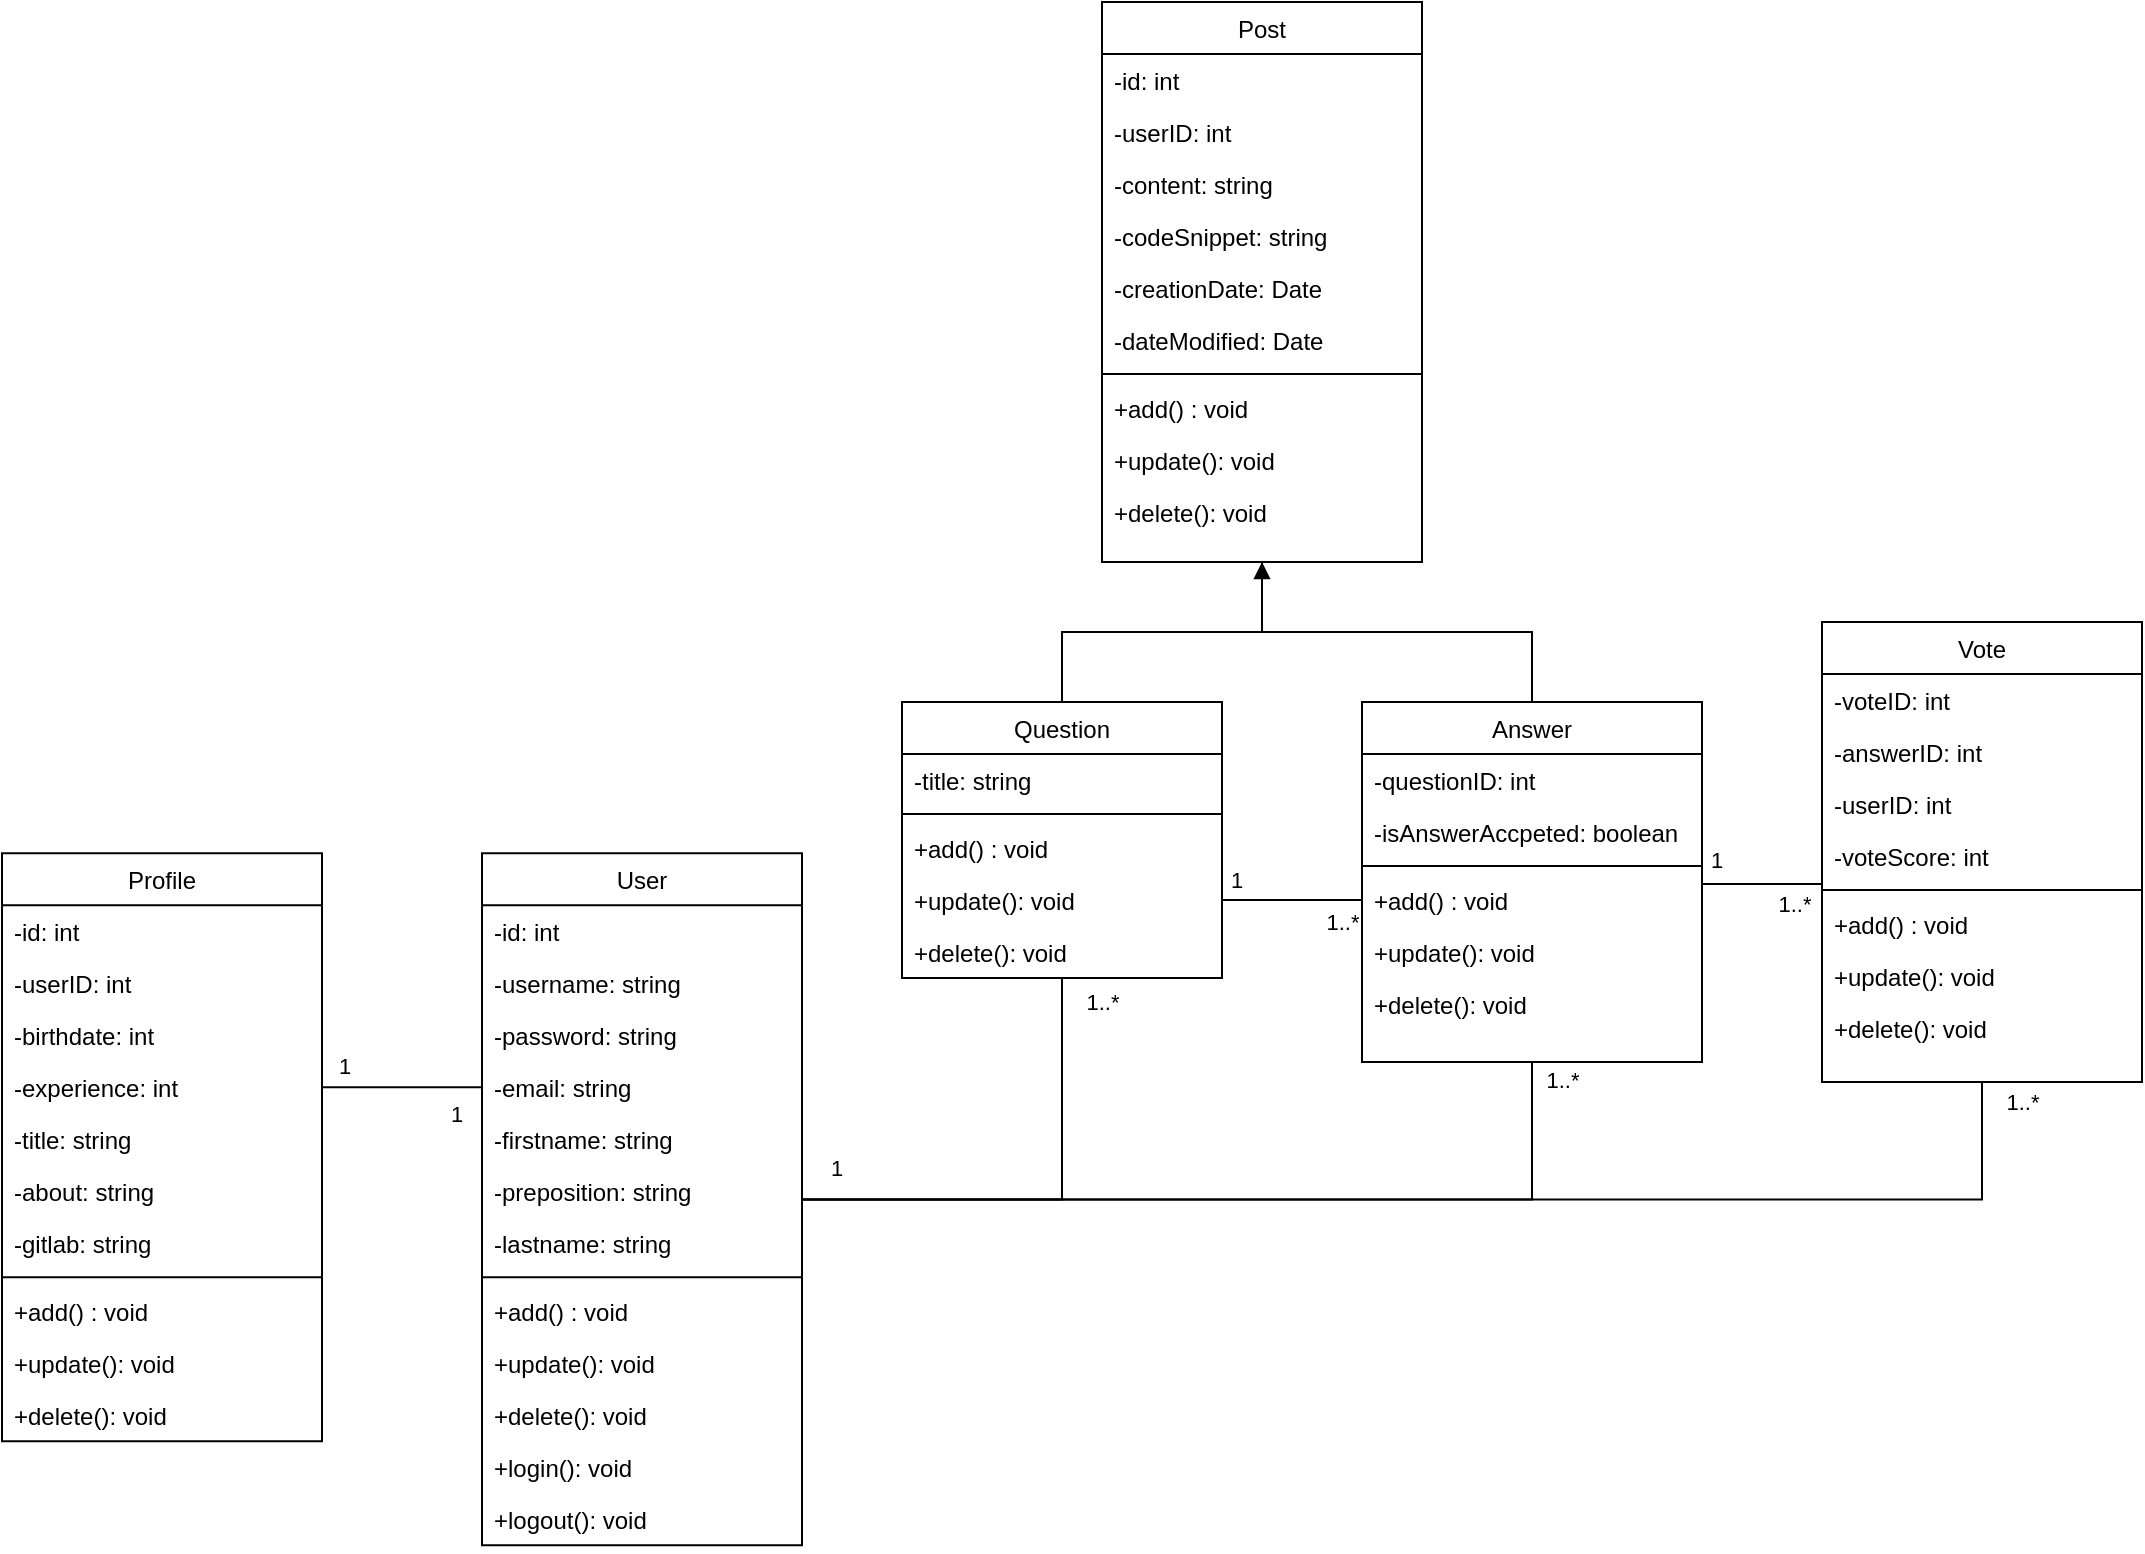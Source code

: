 <mxfile version="22.1.4" type="device">
  <diagram id="C5RBs43oDa-KdzZeNtuy" name="Page-1">
    <mxGraphModel dx="475" dy="3518" grid="1" gridSize="10" guides="1" tooltips="1" connect="1" arrows="1" fold="1" page="1" pageScale="1" pageWidth="827" pageHeight="1169" math="0" shadow="0">
      <root>
        <mxCell id="WIyWlLk6GJQsqaUBKTNV-0" />
        <mxCell id="WIyWlLk6GJQsqaUBKTNV-1" parent="WIyWlLk6GJQsqaUBKTNV-0" />
        <mxCell id="6Ti2KHRm0o-XwmmQZrWa-179" style="edgeStyle=orthogonalEdgeStyle;rounded=0;orthogonalLoop=1;jettySize=auto;html=1;entryX=0.5;entryY=1;entryDx=0;entryDy=0;endArrow=none;endFill=0;" edge="1" parent="WIyWlLk6GJQsqaUBKTNV-1" source="6Ti2KHRm0o-XwmmQZrWa-182" target="6Ti2KHRm0o-XwmmQZrWa-197">
          <mxGeometry relative="1" as="geometry">
            <mxPoint x="1550" y="-1630" as="targetPoint" />
          </mxGeometry>
        </mxCell>
        <mxCell id="6Ti2KHRm0o-XwmmQZrWa-180" style="edgeStyle=orthogonalEdgeStyle;rounded=0;orthogonalLoop=1;jettySize=auto;html=1;entryX=0.5;entryY=1;entryDx=0;entryDy=0;endArrow=none;endFill=0;" edge="1" parent="WIyWlLk6GJQsqaUBKTNV-1" source="6Ti2KHRm0o-XwmmQZrWa-182" target="6Ti2KHRm0o-XwmmQZrWa-210">
          <mxGeometry relative="1" as="geometry" />
        </mxCell>
        <mxCell id="6Ti2KHRm0o-XwmmQZrWa-181" style="edgeStyle=orthogonalEdgeStyle;rounded=0;orthogonalLoop=1;jettySize=auto;html=1;entryX=0.5;entryY=1;entryDx=0;entryDy=0;endArrow=none;endFill=0;" edge="1" parent="WIyWlLk6GJQsqaUBKTNV-1" source="6Ti2KHRm0o-XwmmQZrWa-182" target="6Ti2KHRm0o-XwmmQZrWa-223">
          <mxGeometry relative="1" as="geometry" />
        </mxCell>
        <mxCell id="6Ti2KHRm0o-XwmmQZrWa-182" value="User" style="swimlane;fontStyle=0;align=center;verticalAlign=top;childLayout=stackLayout;horizontal=1;startSize=26;horizontalStack=0;resizeParent=1;resizeLast=0;collapsible=1;marginBottom=0;rounded=0;shadow=0;strokeWidth=1;" vertex="1" parent="WIyWlLk6GJQsqaUBKTNV-1">
          <mxGeometry x="1250" y="-1794.33" width="160" height="346" as="geometry">
            <mxRectangle x="550" y="140" width="160" height="26" as="alternateBounds" />
          </mxGeometry>
        </mxCell>
        <mxCell id="6Ti2KHRm0o-XwmmQZrWa-183" value="-id: int" style="text;align=left;verticalAlign=top;spacingLeft=4;spacingRight=4;overflow=hidden;rotatable=0;points=[[0,0.5],[1,0.5]];portConstraint=eastwest;" vertex="1" parent="6Ti2KHRm0o-XwmmQZrWa-182">
          <mxGeometry y="26" width="160" height="26" as="geometry" />
        </mxCell>
        <mxCell id="6Ti2KHRm0o-XwmmQZrWa-184" value="-username: string" style="text;align=left;verticalAlign=top;spacingLeft=4;spacingRight=4;overflow=hidden;rotatable=0;points=[[0,0.5],[1,0.5]];portConstraint=eastwest;rounded=0;shadow=0;html=0;" vertex="1" parent="6Ti2KHRm0o-XwmmQZrWa-182">
          <mxGeometry y="52" width="160" height="26" as="geometry" />
        </mxCell>
        <mxCell id="6Ti2KHRm0o-XwmmQZrWa-185" value="-password: string" style="text;align=left;verticalAlign=top;spacingLeft=4;spacingRight=4;overflow=hidden;rotatable=0;points=[[0,0.5],[1,0.5]];portConstraint=eastwest;rounded=0;shadow=0;html=0;" vertex="1" parent="6Ti2KHRm0o-XwmmQZrWa-182">
          <mxGeometry y="78" width="160" height="26" as="geometry" />
        </mxCell>
        <mxCell id="6Ti2KHRm0o-XwmmQZrWa-186" value="-email: string" style="text;align=left;verticalAlign=top;spacingLeft=4;spacingRight=4;overflow=hidden;rotatable=0;points=[[0,0.5],[1,0.5]];portConstraint=eastwest;rounded=0;shadow=0;html=0;" vertex="1" parent="6Ti2KHRm0o-XwmmQZrWa-182">
          <mxGeometry y="104" width="160" height="26" as="geometry" />
        </mxCell>
        <mxCell id="6Ti2KHRm0o-XwmmQZrWa-187" value="-firstname: string" style="text;align=left;verticalAlign=top;spacingLeft=4;spacingRight=4;overflow=hidden;rotatable=0;points=[[0,0.5],[1,0.5]];portConstraint=eastwest;rounded=0;shadow=0;html=0;" vertex="1" parent="6Ti2KHRm0o-XwmmQZrWa-182">
          <mxGeometry y="130" width="160" height="26" as="geometry" />
        </mxCell>
        <mxCell id="6Ti2KHRm0o-XwmmQZrWa-188" value="-preposition: string" style="text;align=left;verticalAlign=top;spacingLeft=4;spacingRight=4;overflow=hidden;rotatable=0;points=[[0,0.5],[1,0.5]];portConstraint=eastwest;rounded=0;shadow=0;html=0;" vertex="1" parent="6Ti2KHRm0o-XwmmQZrWa-182">
          <mxGeometry y="156" width="160" height="26" as="geometry" />
        </mxCell>
        <mxCell id="6Ti2KHRm0o-XwmmQZrWa-189" value="-lastname: string" style="text;align=left;verticalAlign=top;spacingLeft=4;spacingRight=4;overflow=hidden;rotatable=0;points=[[0,0.5],[1,0.5]];portConstraint=eastwest;rounded=0;shadow=0;html=0;" vertex="1" parent="6Ti2KHRm0o-XwmmQZrWa-182">
          <mxGeometry y="182" width="160" height="26" as="geometry" />
        </mxCell>
        <mxCell id="6Ti2KHRm0o-XwmmQZrWa-190" value="" style="line;html=1;strokeWidth=1;align=left;verticalAlign=middle;spacingTop=-1;spacingLeft=3;spacingRight=3;rotatable=0;labelPosition=right;points=[];portConstraint=eastwest;" vertex="1" parent="6Ti2KHRm0o-XwmmQZrWa-182">
          <mxGeometry y="208" width="160" height="8" as="geometry" />
        </mxCell>
        <mxCell id="6Ti2KHRm0o-XwmmQZrWa-191" value="+add() : void" style="text;align=left;verticalAlign=top;spacingLeft=4;spacingRight=4;overflow=hidden;rotatable=0;points=[[0,0.5],[1,0.5]];portConstraint=eastwest;rounded=0;shadow=0;html=0;" vertex="1" parent="6Ti2KHRm0o-XwmmQZrWa-182">
          <mxGeometry y="216" width="160" height="26" as="geometry" />
        </mxCell>
        <mxCell id="6Ti2KHRm0o-XwmmQZrWa-192" value="+update(): void" style="text;align=left;verticalAlign=top;spacingLeft=4;spacingRight=4;overflow=hidden;rotatable=0;points=[[0,0.5],[1,0.5]];portConstraint=eastwest;rounded=0;shadow=0;html=0;" vertex="1" parent="6Ti2KHRm0o-XwmmQZrWa-182">
          <mxGeometry y="242" width="160" height="26" as="geometry" />
        </mxCell>
        <mxCell id="6Ti2KHRm0o-XwmmQZrWa-193" value="+delete(): void" style="text;align=left;verticalAlign=top;spacingLeft=4;spacingRight=4;overflow=hidden;rotatable=0;points=[[0,0.5],[1,0.5]];portConstraint=eastwest;rounded=0;shadow=0;html=0;" vertex="1" parent="6Ti2KHRm0o-XwmmQZrWa-182">
          <mxGeometry y="268" width="160" height="26" as="geometry" />
        </mxCell>
        <mxCell id="6Ti2KHRm0o-XwmmQZrWa-194" value="+login(): void" style="text;align=left;verticalAlign=top;spacingLeft=4;spacingRight=4;overflow=hidden;rotatable=0;points=[[0,0.5],[1,0.5]];portConstraint=eastwest;rounded=0;shadow=0;html=0;" vertex="1" parent="6Ti2KHRm0o-XwmmQZrWa-182">
          <mxGeometry y="294" width="160" height="26" as="geometry" />
        </mxCell>
        <mxCell id="6Ti2KHRm0o-XwmmQZrWa-195" value="+logout(): void" style="text;align=left;verticalAlign=top;spacingLeft=4;spacingRight=4;overflow=hidden;rotatable=0;points=[[0,0.5],[1,0.5]];portConstraint=eastwest;rounded=0;shadow=0;html=0;" vertex="1" parent="6Ti2KHRm0o-XwmmQZrWa-182">
          <mxGeometry y="320" width="160" height="26" as="geometry" />
        </mxCell>
        <mxCell id="6Ti2KHRm0o-XwmmQZrWa-196" style="edgeStyle=orthogonalEdgeStyle;rounded=0;orthogonalLoop=1;jettySize=auto;html=1;entryX=0;entryY=0.5;entryDx=0;entryDy=0;startArrow=none;startFill=0;endArrow=none;endFill=0;" edge="1" parent="WIyWlLk6GJQsqaUBKTNV-1" source="6Ti2KHRm0o-XwmmQZrWa-207" target="6Ti2KHRm0o-XwmmQZrWa-220">
          <mxGeometry relative="1" as="geometry">
            <mxPoint x="1690" y="-1954.66" as="targetPoint" />
          </mxGeometry>
        </mxCell>
        <mxCell id="6Ti2KHRm0o-XwmmQZrWa-197" value="Question" style="swimlane;fontStyle=0;align=center;verticalAlign=top;childLayout=stackLayout;horizontal=1;startSize=26;horizontalStack=0;resizeParent=1;resizeLast=0;collapsible=1;marginBottom=0;rounded=0;shadow=0;strokeWidth=1;" vertex="1" parent="WIyWlLk6GJQsqaUBKTNV-1">
          <mxGeometry x="1460" y="-1870" width="160" height="138" as="geometry">
            <mxRectangle x="550" y="140" width="160" height="26" as="alternateBounds" />
          </mxGeometry>
        </mxCell>
        <mxCell id="6Ti2KHRm0o-XwmmQZrWa-200" value="-title: string" style="text;align=left;verticalAlign=top;spacingLeft=4;spacingRight=4;overflow=hidden;rotatable=0;points=[[0,0.5],[1,0.5]];portConstraint=eastwest;rounded=0;shadow=0;html=0;" vertex="1" parent="6Ti2KHRm0o-XwmmQZrWa-197">
          <mxGeometry y="26" width="160" height="26" as="geometry" />
        </mxCell>
        <mxCell id="6Ti2KHRm0o-XwmmQZrWa-205" value="" style="line;html=1;strokeWidth=1;align=left;verticalAlign=middle;spacingTop=-1;spacingLeft=3;spacingRight=3;rotatable=0;labelPosition=right;points=[];portConstraint=eastwest;" vertex="1" parent="6Ti2KHRm0o-XwmmQZrWa-197">
          <mxGeometry y="52" width="160" height="8" as="geometry" />
        </mxCell>
        <mxCell id="6Ti2KHRm0o-XwmmQZrWa-206" value="+add() : void" style="text;align=left;verticalAlign=top;spacingLeft=4;spacingRight=4;overflow=hidden;rotatable=0;points=[[0,0.5],[1,0.5]];portConstraint=eastwest;rounded=0;shadow=0;html=0;" vertex="1" parent="6Ti2KHRm0o-XwmmQZrWa-197">
          <mxGeometry y="60" width="160" height="26" as="geometry" />
        </mxCell>
        <mxCell id="6Ti2KHRm0o-XwmmQZrWa-207" value="+update(): void" style="text;align=left;verticalAlign=top;spacingLeft=4;spacingRight=4;overflow=hidden;rotatable=0;points=[[0,0.5],[1,0.5]];portConstraint=eastwest;rounded=0;shadow=0;html=0;" vertex="1" parent="6Ti2KHRm0o-XwmmQZrWa-197">
          <mxGeometry y="86" width="160" height="26" as="geometry" />
        </mxCell>
        <mxCell id="6Ti2KHRm0o-XwmmQZrWa-208" value="+delete(): void" style="text;align=left;verticalAlign=top;spacingLeft=4;spacingRight=4;overflow=hidden;rotatable=0;points=[[0,0.5],[1,0.5]];portConstraint=eastwest;rounded=0;shadow=0;html=0;" vertex="1" parent="6Ti2KHRm0o-XwmmQZrWa-197">
          <mxGeometry y="112" width="160" height="26" as="geometry" />
        </mxCell>
        <mxCell id="6Ti2KHRm0o-XwmmQZrWa-209" style="edgeStyle=orthogonalEdgeStyle;rounded=0;orthogonalLoop=1;jettySize=auto;html=1;endArrow=none;endFill=0;startArrow=none;startFill=0;" edge="1" parent="WIyWlLk6GJQsqaUBKTNV-1">
          <mxGeometry relative="1" as="geometry">
            <mxPoint x="1860" y="-1779" as="sourcePoint" />
            <mxPoint x="1920" y="-1779" as="targetPoint" />
            <Array as="points">
              <mxPoint x="1890" y="-1779" />
              <mxPoint x="1890" y="-1779" />
            </Array>
          </mxGeometry>
        </mxCell>
        <mxCell id="6Ti2KHRm0o-XwmmQZrWa-210" value="Answer" style="swimlane;fontStyle=0;align=center;verticalAlign=top;childLayout=stackLayout;horizontal=1;startSize=26;horizontalStack=0;resizeParent=1;resizeLast=0;collapsible=1;marginBottom=0;rounded=0;shadow=0;strokeWidth=1;" vertex="1" parent="WIyWlLk6GJQsqaUBKTNV-1">
          <mxGeometry x="1690" y="-1870" width="170" height="180" as="geometry">
            <mxRectangle x="550" y="140" width="160" height="26" as="alternateBounds" />
          </mxGeometry>
        </mxCell>
        <mxCell id="6Ti2KHRm0o-XwmmQZrWa-212" value="-questionID: int" style="text;align=left;verticalAlign=top;spacingLeft=4;spacingRight=4;overflow=hidden;rotatable=0;points=[[0,0.5],[1,0.5]];portConstraint=eastwest;" vertex="1" parent="6Ti2KHRm0o-XwmmQZrWa-210">
          <mxGeometry y="26" width="170" height="26" as="geometry" />
        </mxCell>
        <mxCell id="6Ti2KHRm0o-XwmmQZrWa-218" value="-isAnswerAccpeted: boolean" style="text;align=left;verticalAlign=top;spacingLeft=4;spacingRight=4;overflow=hidden;rotatable=0;points=[[0,0.5],[1,0.5]];portConstraint=eastwest;rounded=0;shadow=0;html=0;" vertex="1" parent="6Ti2KHRm0o-XwmmQZrWa-210">
          <mxGeometry y="52" width="170" height="26" as="geometry" />
        </mxCell>
        <mxCell id="6Ti2KHRm0o-XwmmQZrWa-219" value="" style="line;html=1;strokeWidth=1;align=left;verticalAlign=middle;spacingTop=-1;spacingLeft=3;spacingRight=3;rotatable=0;labelPosition=right;points=[];portConstraint=eastwest;" vertex="1" parent="6Ti2KHRm0o-XwmmQZrWa-210">
          <mxGeometry y="78" width="170" height="8" as="geometry" />
        </mxCell>
        <mxCell id="6Ti2KHRm0o-XwmmQZrWa-220" value="+add() : void" style="text;align=left;verticalAlign=top;spacingLeft=4;spacingRight=4;overflow=hidden;rotatable=0;points=[[0,0.5],[1,0.5]];portConstraint=eastwest;rounded=0;shadow=0;html=0;" vertex="1" parent="6Ti2KHRm0o-XwmmQZrWa-210">
          <mxGeometry y="86" width="170" height="26" as="geometry" />
        </mxCell>
        <mxCell id="6Ti2KHRm0o-XwmmQZrWa-221" value="+update(): void" style="text;align=left;verticalAlign=top;spacingLeft=4;spacingRight=4;overflow=hidden;rotatable=0;points=[[0,0.5],[1,0.5]];portConstraint=eastwest;rounded=0;shadow=0;html=0;" vertex="1" parent="6Ti2KHRm0o-XwmmQZrWa-210">
          <mxGeometry y="112" width="170" height="26" as="geometry" />
        </mxCell>
        <mxCell id="6Ti2KHRm0o-XwmmQZrWa-222" value="+delete(): void" style="text;align=left;verticalAlign=top;spacingLeft=4;spacingRight=4;overflow=hidden;rotatable=0;points=[[0,0.5],[1,0.5]];portConstraint=eastwest;rounded=0;shadow=0;html=0;" vertex="1" parent="6Ti2KHRm0o-XwmmQZrWa-210">
          <mxGeometry y="138" width="170" height="26" as="geometry" />
        </mxCell>
        <mxCell id="6Ti2KHRm0o-XwmmQZrWa-223" value="Vote" style="swimlane;fontStyle=0;align=center;verticalAlign=top;childLayout=stackLayout;horizontal=1;startSize=26;horizontalStack=0;resizeParent=1;resizeLast=0;collapsible=1;marginBottom=0;rounded=0;shadow=0;strokeWidth=1;" vertex="1" parent="WIyWlLk6GJQsqaUBKTNV-1">
          <mxGeometry x="1920" y="-1910" width="160" height="230" as="geometry">
            <mxRectangle x="550" y="140" width="160" height="26" as="alternateBounds" />
          </mxGeometry>
        </mxCell>
        <mxCell id="6Ti2KHRm0o-XwmmQZrWa-224" value="-voteID: int" style="text;align=left;verticalAlign=top;spacingLeft=4;spacingRight=4;overflow=hidden;rotatable=0;points=[[0,0.5],[1,0.5]];portConstraint=eastwest;rounded=0;shadow=0;html=0;" vertex="1" parent="6Ti2KHRm0o-XwmmQZrWa-223">
          <mxGeometry y="26" width="160" height="26" as="geometry" />
        </mxCell>
        <mxCell id="6Ti2KHRm0o-XwmmQZrWa-225" value="-answerID: int" style="text;align=left;verticalAlign=top;spacingLeft=4;spacingRight=4;overflow=hidden;rotatable=0;points=[[0,0.5],[1,0.5]];portConstraint=eastwest;rounded=0;shadow=0;html=0;" vertex="1" parent="6Ti2KHRm0o-XwmmQZrWa-223">
          <mxGeometry y="52" width="160" height="26" as="geometry" />
        </mxCell>
        <mxCell id="6Ti2KHRm0o-XwmmQZrWa-226" value="-userID: int" style="text;align=left;verticalAlign=top;spacingLeft=4;spacingRight=4;overflow=hidden;rotatable=0;points=[[0,0.5],[1,0.5]];portConstraint=eastwest;rounded=0;shadow=0;html=0;" vertex="1" parent="6Ti2KHRm0o-XwmmQZrWa-223">
          <mxGeometry y="78" width="160" height="26" as="geometry" />
        </mxCell>
        <mxCell id="6Ti2KHRm0o-XwmmQZrWa-227" value="-voteScore: int" style="text;align=left;verticalAlign=top;spacingLeft=4;spacingRight=4;overflow=hidden;rotatable=0;points=[[0,0.5],[1,0.5]];portConstraint=eastwest;rounded=0;shadow=0;html=0;" vertex="1" parent="6Ti2KHRm0o-XwmmQZrWa-223">
          <mxGeometry y="104" width="160" height="26" as="geometry" />
        </mxCell>
        <mxCell id="6Ti2KHRm0o-XwmmQZrWa-228" value="" style="line;html=1;strokeWidth=1;align=left;verticalAlign=middle;spacingTop=-1;spacingLeft=3;spacingRight=3;rotatable=0;labelPosition=right;points=[];portConstraint=eastwest;" vertex="1" parent="6Ti2KHRm0o-XwmmQZrWa-223">
          <mxGeometry y="130" width="160" height="8" as="geometry" />
        </mxCell>
        <mxCell id="6Ti2KHRm0o-XwmmQZrWa-230" value="+add() : void" style="text;align=left;verticalAlign=top;spacingLeft=4;spacingRight=4;overflow=hidden;rotatable=0;points=[[0,0.5],[1,0.5]];portConstraint=eastwest;rounded=0;shadow=0;html=0;" vertex="1" parent="6Ti2KHRm0o-XwmmQZrWa-223">
          <mxGeometry y="138" width="160" height="26" as="geometry" />
        </mxCell>
        <mxCell id="6Ti2KHRm0o-XwmmQZrWa-231" value="+update(): void" style="text;align=left;verticalAlign=top;spacingLeft=4;spacingRight=4;overflow=hidden;rotatable=0;points=[[0,0.5],[1,0.5]];portConstraint=eastwest;rounded=0;shadow=0;html=0;" vertex="1" parent="6Ti2KHRm0o-XwmmQZrWa-223">
          <mxGeometry y="164" width="160" height="26" as="geometry" />
        </mxCell>
        <mxCell id="6Ti2KHRm0o-XwmmQZrWa-232" value="+delete(): void" style="text;align=left;verticalAlign=top;spacingLeft=4;spacingRight=4;overflow=hidden;rotatable=0;points=[[0,0.5],[1,0.5]];portConstraint=eastwest;rounded=0;shadow=0;html=0;" vertex="1" parent="6Ti2KHRm0o-XwmmQZrWa-223">
          <mxGeometry y="190" width="160" height="26" as="geometry" />
        </mxCell>
        <mxCell id="6Ti2KHRm0o-XwmmQZrWa-238" value="Profile" style="swimlane;fontStyle=0;align=center;verticalAlign=top;childLayout=stackLayout;horizontal=1;startSize=26;horizontalStack=0;resizeParent=1;resizeLast=0;collapsible=1;marginBottom=0;rounded=0;shadow=0;strokeWidth=1;" vertex="1" parent="WIyWlLk6GJQsqaUBKTNV-1">
          <mxGeometry x="1010" y="-1794.33" width="160" height="294" as="geometry">
            <mxRectangle x="550" y="140" width="160" height="26" as="alternateBounds" />
          </mxGeometry>
        </mxCell>
        <mxCell id="6Ti2KHRm0o-XwmmQZrWa-239" value="-id: int" style="text;align=left;verticalAlign=top;spacingLeft=4;spacingRight=4;overflow=hidden;rotatable=0;points=[[0,0.5],[1,0.5]];portConstraint=eastwest;" vertex="1" parent="6Ti2KHRm0o-XwmmQZrWa-238">
          <mxGeometry y="26" width="160" height="26" as="geometry" />
        </mxCell>
        <mxCell id="6Ti2KHRm0o-XwmmQZrWa-240" value="-userID: int" style="text;align=left;verticalAlign=top;spacingLeft=4;spacingRight=4;overflow=hidden;rotatable=0;points=[[0,0.5],[1,0.5]];portConstraint=eastwest;rounded=0;shadow=0;html=0;" vertex="1" parent="6Ti2KHRm0o-XwmmQZrWa-238">
          <mxGeometry y="52" width="160" height="26" as="geometry" />
        </mxCell>
        <mxCell id="6Ti2KHRm0o-XwmmQZrWa-241" value="-birthdate: int" style="text;align=left;verticalAlign=top;spacingLeft=4;spacingRight=4;overflow=hidden;rotatable=0;points=[[0,0.5],[1,0.5]];portConstraint=eastwest;rounded=0;shadow=0;html=0;" vertex="1" parent="6Ti2KHRm0o-XwmmQZrWa-238">
          <mxGeometry y="78" width="160" height="26" as="geometry" />
        </mxCell>
        <mxCell id="6Ti2KHRm0o-XwmmQZrWa-242" value="-experience: int" style="text;align=left;verticalAlign=top;spacingLeft=4;spacingRight=4;overflow=hidden;rotatable=0;points=[[0,0.5],[1,0.5]];portConstraint=eastwest;rounded=0;shadow=0;html=0;" vertex="1" parent="6Ti2KHRm0o-XwmmQZrWa-238">
          <mxGeometry y="104" width="160" height="26" as="geometry" />
        </mxCell>
        <mxCell id="6Ti2KHRm0o-XwmmQZrWa-243" value="-title: string" style="text;align=left;verticalAlign=top;spacingLeft=4;spacingRight=4;overflow=hidden;rotatable=0;points=[[0,0.5],[1,0.5]];portConstraint=eastwest;rounded=0;shadow=0;html=0;" vertex="1" parent="6Ti2KHRm0o-XwmmQZrWa-238">
          <mxGeometry y="130" width="160" height="26" as="geometry" />
        </mxCell>
        <mxCell id="6Ti2KHRm0o-XwmmQZrWa-244" value="-about: string" style="text;align=left;verticalAlign=top;spacingLeft=4;spacingRight=4;overflow=hidden;rotatable=0;points=[[0,0.5],[1,0.5]];portConstraint=eastwest;rounded=0;shadow=0;html=0;" vertex="1" parent="6Ti2KHRm0o-XwmmQZrWa-238">
          <mxGeometry y="156" width="160" height="26" as="geometry" />
        </mxCell>
        <mxCell id="6Ti2KHRm0o-XwmmQZrWa-245" value="-gitlab: string" style="text;align=left;verticalAlign=top;spacingLeft=4;spacingRight=4;overflow=hidden;rotatable=0;points=[[0,0.5],[1,0.5]];portConstraint=eastwest;rounded=0;shadow=0;html=0;" vertex="1" parent="6Ti2KHRm0o-XwmmQZrWa-238">
          <mxGeometry y="182" width="160" height="26" as="geometry" />
        </mxCell>
        <mxCell id="6Ti2KHRm0o-XwmmQZrWa-246" value="" style="line;html=1;strokeWidth=1;align=left;verticalAlign=middle;spacingTop=-1;spacingLeft=3;spacingRight=3;rotatable=0;labelPosition=right;points=[];portConstraint=eastwest;" vertex="1" parent="6Ti2KHRm0o-XwmmQZrWa-238">
          <mxGeometry y="208" width="160" height="8" as="geometry" />
        </mxCell>
        <mxCell id="6Ti2KHRm0o-XwmmQZrWa-247" value="+add() : void" style="text;align=left;verticalAlign=top;spacingLeft=4;spacingRight=4;overflow=hidden;rotatable=0;points=[[0,0.5],[1,0.5]];portConstraint=eastwest;rounded=0;shadow=0;html=0;" vertex="1" parent="6Ti2KHRm0o-XwmmQZrWa-238">
          <mxGeometry y="216" width="160" height="26" as="geometry" />
        </mxCell>
        <mxCell id="6Ti2KHRm0o-XwmmQZrWa-248" value="+update(): void" style="text;align=left;verticalAlign=top;spacingLeft=4;spacingRight=4;overflow=hidden;rotatable=0;points=[[0,0.5],[1,0.5]];portConstraint=eastwest;rounded=0;shadow=0;html=0;" vertex="1" parent="6Ti2KHRm0o-XwmmQZrWa-238">
          <mxGeometry y="242" width="160" height="26" as="geometry" />
        </mxCell>
        <mxCell id="6Ti2KHRm0o-XwmmQZrWa-249" value="+delete(): void" style="text;align=left;verticalAlign=top;spacingLeft=4;spacingRight=4;overflow=hidden;rotatable=0;points=[[0,0.5],[1,0.5]];portConstraint=eastwest;rounded=0;shadow=0;html=0;" vertex="1" parent="6Ti2KHRm0o-XwmmQZrWa-238">
          <mxGeometry y="268" width="160" height="26" as="geometry" />
        </mxCell>
        <mxCell id="6Ti2KHRm0o-XwmmQZrWa-261" value="" style="endArrow=none;startArrow=none;endFill=0;startFill=0;endSize=8;html=1;verticalAlign=bottom;labelBackgroundColor=none;strokeWidth=1;rounded=0;entryX=1;entryY=0.5;entryDx=0;entryDy=0;exitX=0;exitY=0.5;exitDx=0;exitDy=0;" edge="1" parent="WIyWlLk6GJQsqaUBKTNV-1" source="6Ti2KHRm0o-XwmmQZrWa-186" target="6Ti2KHRm0o-XwmmQZrWa-242">
          <mxGeometry width="160" relative="1" as="geometry">
            <mxPoint x="1340" y="-1934.33" as="sourcePoint" />
            <mxPoint x="1100" y="-1784.33" as="targetPoint" />
            <Array as="points" />
          </mxGeometry>
        </mxCell>
        <mxCell id="6Ti2KHRm0o-XwmmQZrWa-262" value="1" style="edgeLabel;html=1;align=center;verticalAlign=middle;resizable=0;points=[];" vertex="1" connectable="0" parent="6Ti2KHRm0o-XwmmQZrWa-261">
          <mxGeometry x="0.789" y="-1" relative="1" as="geometry">
            <mxPoint x="2" y="-10" as="offset" />
          </mxGeometry>
        </mxCell>
        <mxCell id="6Ti2KHRm0o-XwmmQZrWa-263" value="1" style="edgeLabel;html=1;align=center;verticalAlign=middle;resizable=0;points=[];" vertex="1" connectable="0" parent="WIyWlLk6GJQsqaUBKTNV-1">
          <mxGeometry x="1199.996" y="-1681.34" as="geometry">
            <mxPoint x="37" y="17" as="offset" />
          </mxGeometry>
        </mxCell>
        <mxCell id="6Ti2KHRm0o-XwmmQZrWa-264" value="1..*" style="edgeLabel;html=1;align=center;verticalAlign=middle;resizable=0;points=[];" vertex="1" connectable="0" parent="WIyWlLk6GJQsqaUBKTNV-1">
          <mxGeometry x="1560" y="-1720.001" as="geometry" />
        </mxCell>
        <mxCell id="6Ti2KHRm0o-XwmmQZrWa-265" value="1..*" style="edgeLabel;html=1;align=center;verticalAlign=middle;resizable=0;points=[];" vertex="1" connectable="0" parent="WIyWlLk6GJQsqaUBKTNV-1">
          <mxGeometry x="1790" y="-1681.341" as="geometry" />
        </mxCell>
        <mxCell id="6Ti2KHRm0o-XwmmQZrWa-266" value="1..*" style="edgeLabel;html=1;align=center;verticalAlign=middle;resizable=0;points=[];" vertex="1" connectable="0" parent="WIyWlLk6GJQsqaUBKTNV-1">
          <mxGeometry x="2020" y="-1670.001" as="geometry" />
        </mxCell>
        <mxCell id="6Ti2KHRm0o-XwmmQZrWa-267" value="1" style="edgeLabel;html=1;align=center;verticalAlign=middle;resizable=0;points=[];" vertex="1" connectable="0" parent="WIyWlLk6GJQsqaUBKTNV-1">
          <mxGeometry x="1410.001" y="-1647.334" as="geometry">
            <mxPoint x="17" y="10" as="offset" />
          </mxGeometry>
        </mxCell>
        <mxCell id="6Ti2KHRm0o-XwmmQZrWa-268" value="1" style="edgeLabel;html=1;align=center;verticalAlign=middle;resizable=0;points=[];" vertex="1" connectable="0" parent="WIyWlLk6GJQsqaUBKTNV-1">
          <mxGeometry x="1610.001" y="-1791.344" as="geometry">
            <mxPoint x="17" y="10" as="offset" />
          </mxGeometry>
        </mxCell>
        <mxCell id="6Ti2KHRm0o-XwmmQZrWa-269" value="1..*" style="edgeLabel;html=1;align=center;verticalAlign=middle;resizable=0;points=[];" vertex="1" connectable="0" parent="WIyWlLk6GJQsqaUBKTNV-1">
          <mxGeometry x="1680.004" y="-1759.997" as="geometry" />
        </mxCell>
        <mxCell id="6Ti2KHRm0o-XwmmQZrWa-270" value="1" style="edgeLabel;html=1;align=center;verticalAlign=middle;resizable=0;points=[];" vertex="1" connectable="0" parent="WIyWlLk6GJQsqaUBKTNV-1">
          <mxGeometry x="1850.001" y="-1801.004" as="geometry">
            <mxPoint x="17" y="10" as="offset" />
          </mxGeometry>
        </mxCell>
        <mxCell id="6Ti2KHRm0o-XwmmQZrWa-271" value="1..*" style="edgeLabel;html=1;align=center;verticalAlign=middle;resizable=0;points=[];" vertex="1" connectable="0" parent="WIyWlLk6GJQsqaUBKTNV-1">
          <mxGeometry x="1880.004" y="-1769.997" as="geometry">
            <mxPoint x="26" y="1" as="offset" />
          </mxGeometry>
        </mxCell>
        <mxCell id="6Ti2KHRm0o-XwmmQZrWa-285" style="edgeStyle=orthogonalEdgeStyle;rounded=0;orthogonalLoop=1;jettySize=auto;html=1;entryX=0.5;entryY=0;entryDx=0;entryDy=0;endArrow=none;endFill=0;startArrow=block;startFill=1;" edge="1" parent="WIyWlLk6GJQsqaUBKTNV-1" source="6Ti2KHRm0o-XwmmQZrWa-272" target="6Ti2KHRm0o-XwmmQZrWa-197">
          <mxGeometry relative="1" as="geometry" />
        </mxCell>
        <mxCell id="6Ti2KHRm0o-XwmmQZrWa-286" style="edgeStyle=orthogonalEdgeStyle;rounded=0;orthogonalLoop=1;jettySize=auto;html=1;entryX=0.5;entryY=0;entryDx=0;entryDy=0;endArrow=none;endFill=0;" edge="1" parent="WIyWlLk6GJQsqaUBKTNV-1" source="6Ti2KHRm0o-XwmmQZrWa-272" target="6Ti2KHRm0o-XwmmQZrWa-210">
          <mxGeometry relative="1" as="geometry" />
        </mxCell>
        <mxCell id="6Ti2KHRm0o-XwmmQZrWa-272" value="Post" style="swimlane;fontStyle=0;align=center;verticalAlign=top;childLayout=stackLayout;horizontal=1;startSize=26;horizontalStack=0;resizeParent=1;resizeLast=0;collapsible=1;marginBottom=0;rounded=0;shadow=0;strokeWidth=1;" vertex="1" parent="WIyWlLk6GJQsqaUBKTNV-1">
          <mxGeometry x="1560" y="-2220" width="160" height="280" as="geometry">
            <mxRectangle x="550" y="140" width="160" height="26" as="alternateBounds" />
          </mxGeometry>
        </mxCell>
        <mxCell id="6Ti2KHRm0o-XwmmQZrWa-273" value="-id: int" style="text;align=left;verticalAlign=top;spacingLeft=4;spacingRight=4;overflow=hidden;rotatable=0;points=[[0,0.5],[1,0.5]];portConstraint=eastwest;" vertex="1" parent="6Ti2KHRm0o-XwmmQZrWa-272">
          <mxGeometry y="26" width="160" height="26" as="geometry" />
        </mxCell>
        <mxCell id="6Ti2KHRm0o-XwmmQZrWa-274" value="-userID: int" style="text;align=left;verticalAlign=top;spacingLeft=4;spacingRight=4;overflow=hidden;rotatable=0;points=[[0,0.5],[1,0.5]];portConstraint=eastwest;rounded=0;shadow=0;html=0;" vertex="1" parent="6Ti2KHRm0o-XwmmQZrWa-272">
          <mxGeometry y="52" width="160" height="26" as="geometry" />
        </mxCell>
        <mxCell id="6Ti2KHRm0o-XwmmQZrWa-276" value="-content: string" style="text;align=left;verticalAlign=top;spacingLeft=4;spacingRight=4;overflow=hidden;rotatable=0;points=[[0,0.5],[1,0.5]];portConstraint=eastwest;rounded=0;shadow=0;html=0;" vertex="1" parent="6Ti2KHRm0o-XwmmQZrWa-272">
          <mxGeometry y="78" width="160" height="26" as="geometry" />
        </mxCell>
        <mxCell id="6Ti2KHRm0o-XwmmQZrWa-277" value="-codeSnippet: string" style="text;align=left;verticalAlign=top;spacingLeft=4;spacingRight=4;overflow=hidden;rotatable=0;points=[[0,0.5],[1,0.5]];portConstraint=eastwest;rounded=0;shadow=0;html=0;" vertex="1" parent="6Ti2KHRm0o-XwmmQZrWa-272">
          <mxGeometry y="104" width="160" height="26" as="geometry" />
        </mxCell>
        <mxCell id="6Ti2KHRm0o-XwmmQZrWa-278" value="-creationDate: Date" style="text;align=left;verticalAlign=top;spacingLeft=4;spacingRight=4;overflow=hidden;rotatable=0;points=[[0,0.5],[1,0.5]];portConstraint=eastwest;rounded=0;shadow=0;html=0;" vertex="1" parent="6Ti2KHRm0o-XwmmQZrWa-272">
          <mxGeometry y="130" width="160" height="26" as="geometry" />
        </mxCell>
        <mxCell id="6Ti2KHRm0o-XwmmQZrWa-279" value="-dateModified: Date" style="text;align=left;verticalAlign=top;spacingLeft=4;spacingRight=4;overflow=hidden;rotatable=0;points=[[0,0.5],[1,0.5]];portConstraint=eastwest;rounded=0;shadow=0;html=0;" vertex="1" parent="6Ti2KHRm0o-XwmmQZrWa-272">
          <mxGeometry y="156" width="160" height="26" as="geometry" />
        </mxCell>
        <mxCell id="6Ti2KHRm0o-XwmmQZrWa-280" value="" style="line;html=1;strokeWidth=1;align=left;verticalAlign=middle;spacingTop=-1;spacingLeft=3;spacingRight=3;rotatable=0;labelPosition=right;points=[];portConstraint=eastwest;" vertex="1" parent="6Ti2KHRm0o-XwmmQZrWa-272">
          <mxGeometry y="182" width="160" height="8" as="geometry" />
        </mxCell>
        <mxCell id="6Ti2KHRm0o-XwmmQZrWa-281" value="+add() : void" style="text;align=left;verticalAlign=top;spacingLeft=4;spacingRight=4;overflow=hidden;rotatable=0;points=[[0,0.5],[1,0.5]];portConstraint=eastwest;rounded=0;shadow=0;html=0;" vertex="1" parent="6Ti2KHRm0o-XwmmQZrWa-272">
          <mxGeometry y="190" width="160" height="26" as="geometry" />
        </mxCell>
        <mxCell id="6Ti2KHRm0o-XwmmQZrWa-282" value="+update(): void" style="text;align=left;verticalAlign=top;spacingLeft=4;spacingRight=4;overflow=hidden;rotatable=0;points=[[0,0.5],[1,0.5]];portConstraint=eastwest;rounded=0;shadow=0;html=0;" vertex="1" parent="6Ti2KHRm0o-XwmmQZrWa-272">
          <mxGeometry y="216" width="160" height="26" as="geometry" />
        </mxCell>
        <mxCell id="6Ti2KHRm0o-XwmmQZrWa-283" value="+delete(): void" style="text;align=left;verticalAlign=top;spacingLeft=4;spacingRight=4;overflow=hidden;rotatable=0;points=[[0,0.5],[1,0.5]];portConstraint=eastwest;rounded=0;shadow=0;html=0;" vertex="1" parent="6Ti2KHRm0o-XwmmQZrWa-272">
          <mxGeometry y="242" width="160" height="26" as="geometry" />
        </mxCell>
      </root>
    </mxGraphModel>
  </diagram>
</mxfile>
